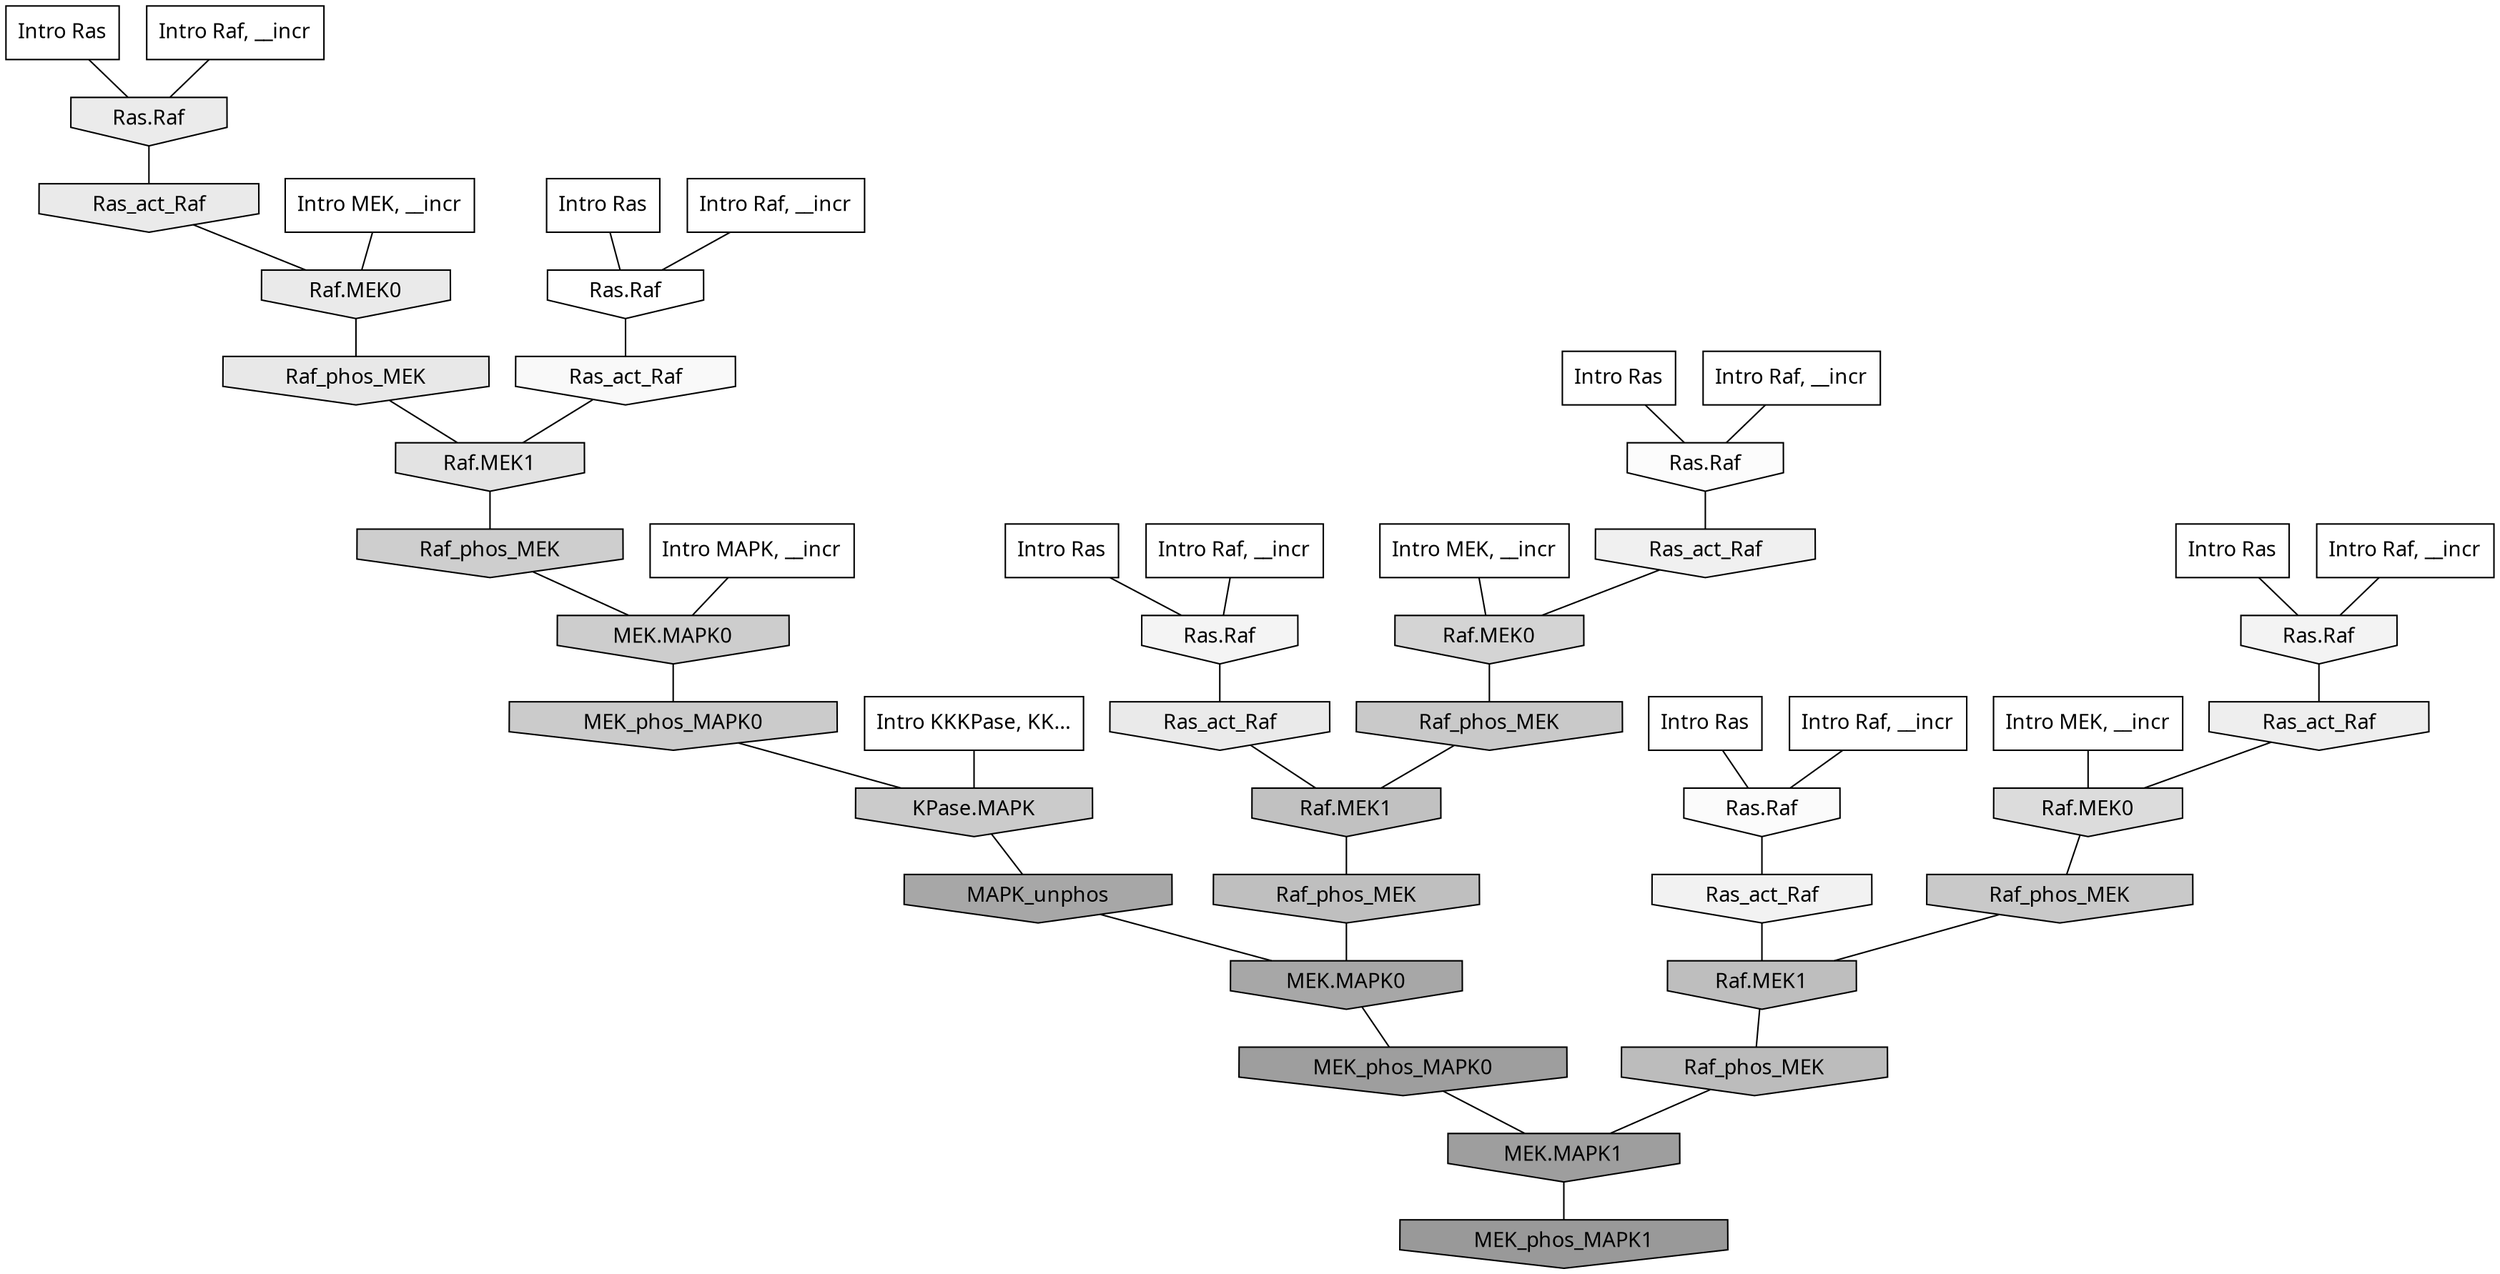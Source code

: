 digraph G{
  rankdir="TB";
  ranksep=0.30;
  node [fontname="CMU Serif"];
  edge [fontname="CMU Serif"];
  
  1 [label="Intro Ras", shape=rectangle, style=filled, fillcolor="0.000 0.000 1.000"]
  
  9 [label="Intro Ras", shape=rectangle, style=filled, fillcolor="0.000 0.000 1.000"]
  
  19 [label="Intro Ras", shape=rectangle, style=filled, fillcolor="0.000 0.000 1.000"]
  
  26 [label="Intro Ras", shape=rectangle, style=filled, fillcolor="0.000 0.000 1.000"]
  
  37 [label="Intro Ras", shape=rectangle, style=filled, fillcolor="0.000 0.000 1.000"]
  
  78 [label="Intro Ras", shape=rectangle, style=filled, fillcolor="0.000 0.000 1.000"]
  
  206 [label="Intro Raf, __incr", shape=rectangle, style=filled, fillcolor="0.000 0.000 1.000"]
  
  419 [label="Intro Raf, __incr", shape=rectangle, style=filled, fillcolor="0.000 0.000 1.000"]
  
  551 [label="Intro Raf, __incr", shape=rectangle, style=filled, fillcolor="0.000 0.000 1.000"]
  
  873 [label="Intro Raf, __incr", shape=rectangle, style=filled, fillcolor="0.000 0.000 1.000"]
  
  937 [label="Intro Raf, __incr", shape=rectangle, style=filled, fillcolor="0.000 0.000 1.000"]
  
  1052 [label="Intro Raf, __incr", shape=rectangle, style=filled, fillcolor="0.000 0.000 1.000"]
  
  1114 [label="Intro MEK, __incr", shape=rectangle, style=filled, fillcolor="0.000 0.000 1.000"]
  
  1263 [label="Intro MEK, __incr", shape=rectangle, style=filled, fillcolor="0.000 0.000 1.000"]
  
  1386 [label="Intro MEK, __incr", shape=rectangle, style=filled, fillcolor="0.000 0.000 1.000"]
  
  2971 [label="Intro MAPK, __incr", shape=rectangle, style=filled, fillcolor="0.000 0.000 1.000"]
  
  3128 [label="Intro KKKPase, KK...", shape=rectangle, style=filled, fillcolor="0.000 0.000 1.000"]
  
  3209 [label="Ras.Raf", shape=invhouse, style=filled, fillcolor="0.000 0.000 1.000"]
  
  3419 [label="Ras.Raf", shape=invhouse, style=filled, fillcolor="0.000 0.000 0.987"]
  
  3434 [label="Ras.Raf", shape=invhouse, style=filled, fillcolor="0.000 0.000 0.982"]
  
  3495 [label="Ras_act_Raf", shape=invhouse, style=filled, fillcolor="0.000 0.000 0.976"]
  
  3668 [label="Ras.Raf", shape=invhouse, style=filled, fillcolor="0.000 0.000 0.957"]
  
  3713 [label="Ras.Raf", shape=invhouse, style=filled, fillcolor="0.000 0.000 0.953"]
  
  3836 [label="Ras_act_Raf", shape=invhouse, style=filled, fillcolor="0.000 0.000 0.946"]
  
  3960 [label="Ras_act_Raf", shape=invhouse, style=filled, fillcolor="0.000 0.000 0.939"]
  
  4102 [label="Ras_act_Raf", shape=invhouse, style=filled, fillcolor="0.000 0.000 0.931"]
  
  4307 [label="Ras.Raf", shape=invhouse, style=filled, fillcolor="0.000 0.000 0.918"]
  
  4357 [label="Ras_act_Raf", shape=invhouse, style=filled, fillcolor="0.000 0.000 0.915"]
  
  4368 [label="Ras_act_Raf", shape=invhouse, style=filled, fillcolor="0.000 0.000 0.915"]
  
  4370 [label="Raf.MEK0", shape=invhouse, style=filled, fillcolor="0.000 0.000 0.915"]
  
  4470 [label="Raf_phos_MEK", shape=invhouse, style=filled, fillcolor="0.000 0.000 0.910"]
  
  4869 [label="Raf.MEK1", shape=invhouse, style=filled, fillcolor="0.000 0.000 0.888"]
  
  5436 [label="Raf.MEK0", shape=invhouse, style=filled, fillcolor="0.000 0.000 0.861"]
  
  6089 [label="Raf.MEK0", shape=invhouse, style=filled, fillcolor="0.000 0.000 0.830"]
  
  6780 [label="Raf_phos_MEK", shape=invhouse, style=filled, fillcolor="0.000 0.000 0.805"]
  
  6839 [label="MEK.MAPK0", shape=invhouse, style=filled, fillcolor="0.000 0.000 0.804"]
  
  7103 [label="MEK_phos_MAPK0", shape=invhouse, style=filled, fillcolor="0.000 0.000 0.796"]
  
  7119 [label="KPase.MAPK", shape=invhouse, style=filled, fillcolor="0.000 0.000 0.796"]
  
  7396 [label="Raf_phos_MEK", shape=invhouse, style=filled, fillcolor="0.000 0.000 0.788"]
  
  7440 [label="Raf_phos_MEK", shape=invhouse, style=filled, fillcolor="0.000 0.000 0.787"]
  
  8642 [label="Raf.MEK1", shape=invhouse, style=filled, fillcolor="0.000 0.000 0.756"]
  
  8853 [label="Raf_phos_MEK", shape=invhouse, style=filled, fillcolor="0.000 0.000 0.750"]
  
  9097 [label="Raf.MEK1", shape=invhouse, style=filled, fillcolor="0.000 0.000 0.744"]
  
  9395 [label="Raf_phos_MEK", shape=invhouse, style=filled, fillcolor="0.000 0.000 0.738"]
  
  15104 [label="MAPK_unphos", shape=invhouse, style=filled, fillcolor="0.000 0.000 0.655"]
  
  15204 [label="MEK.MAPK0", shape=invhouse, style=filled, fillcolor="0.000 0.000 0.654"]
  
  17062 [label="MEK_phos_MAPK0", shape=invhouse, style=filled, fillcolor="0.000 0.000 0.618"]
  
  17063 [label="MEK.MAPK1", shape=invhouse, style=filled, fillcolor="0.000 0.000 0.618"]
  
  17704 [label="MEK_phos_MAPK1", shape=invhouse, style=filled, fillcolor="0.000 0.000 0.600"]
  
  
  17063 -> 17704 [dir=none, color="0.000 0.000 0.000"] 
  17062 -> 17063 [dir=none, color="0.000 0.000 0.000"] 
  15204 -> 17062 [dir=none, color="0.000 0.000 0.000"] 
  15104 -> 15204 [dir=none, color="0.000 0.000 0.000"] 
  9395 -> 17063 [dir=none, color="0.000 0.000 0.000"] 
  9097 -> 9395 [dir=none, color="0.000 0.000 0.000"] 
  8853 -> 15204 [dir=none, color="0.000 0.000 0.000"] 
  8642 -> 8853 [dir=none, color="0.000 0.000 0.000"] 
  7440 -> 9097 [dir=none, color="0.000 0.000 0.000"] 
  7396 -> 8642 [dir=none, color="0.000 0.000 0.000"] 
  7119 -> 15104 [dir=none, color="0.000 0.000 0.000"] 
  7103 -> 7119 [dir=none, color="0.000 0.000 0.000"] 
  6839 -> 7103 [dir=none, color="0.000 0.000 0.000"] 
  6780 -> 6839 [dir=none, color="0.000 0.000 0.000"] 
  6089 -> 7396 [dir=none, color="0.000 0.000 0.000"] 
  5436 -> 7440 [dir=none, color="0.000 0.000 0.000"] 
  4869 -> 6780 [dir=none, color="0.000 0.000 0.000"] 
  4470 -> 4869 [dir=none, color="0.000 0.000 0.000"] 
  4370 -> 4470 [dir=none, color="0.000 0.000 0.000"] 
  4368 -> 4370 [dir=none, color="0.000 0.000 0.000"] 
  4357 -> 8642 [dir=none, color="0.000 0.000 0.000"] 
  4307 -> 4368 [dir=none, color="0.000 0.000 0.000"] 
  4102 -> 5436 [dir=none, color="0.000 0.000 0.000"] 
  3960 -> 6089 [dir=none, color="0.000 0.000 0.000"] 
  3836 -> 9097 [dir=none, color="0.000 0.000 0.000"] 
  3713 -> 4102 [dir=none, color="0.000 0.000 0.000"] 
  3668 -> 4357 [dir=none, color="0.000 0.000 0.000"] 
  3495 -> 4869 [dir=none, color="0.000 0.000 0.000"] 
  3434 -> 3836 [dir=none, color="0.000 0.000 0.000"] 
  3419 -> 3960 [dir=none, color="0.000 0.000 0.000"] 
  3209 -> 3495 [dir=none, color="0.000 0.000 0.000"] 
  3128 -> 7119 [dir=none, color="0.000 0.000 0.000"] 
  2971 -> 6839 [dir=none, color="0.000 0.000 0.000"] 
  1386 -> 5436 [dir=none, color="0.000 0.000 0.000"] 
  1263 -> 4370 [dir=none, color="0.000 0.000 0.000"] 
  1114 -> 6089 [dir=none, color="0.000 0.000 0.000"] 
  1052 -> 3713 [dir=none, color="0.000 0.000 0.000"] 
  937 -> 3209 [dir=none, color="0.000 0.000 0.000"] 
  873 -> 3419 [dir=none, color="0.000 0.000 0.000"] 
  551 -> 3668 [dir=none, color="0.000 0.000 0.000"] 
  419 -> 4307 [dir=none, color="0.000 0.000 0.000"] 
  206 -> 3434 [dir=none, color="0.000 0.000 0.000"] 
  78 -> 3713 [dir=none, color="0.000 0.000 0.000"] 
  37 -> 3209 [dir=none, color="0.000 0.000 0.000"] 
  26 -> 3434 [dir=none, color="0.000 0.000 0.000"] 
  19 -> 3419 [dir=none, color="0.000 0.000 0.000"] 
  9 -> 3668 [dir=none, color="0.000 0.000 0.000"] 
  1 -> 4307 [dir=none, color="0.000 0.000 0.000"] 
  
  }
